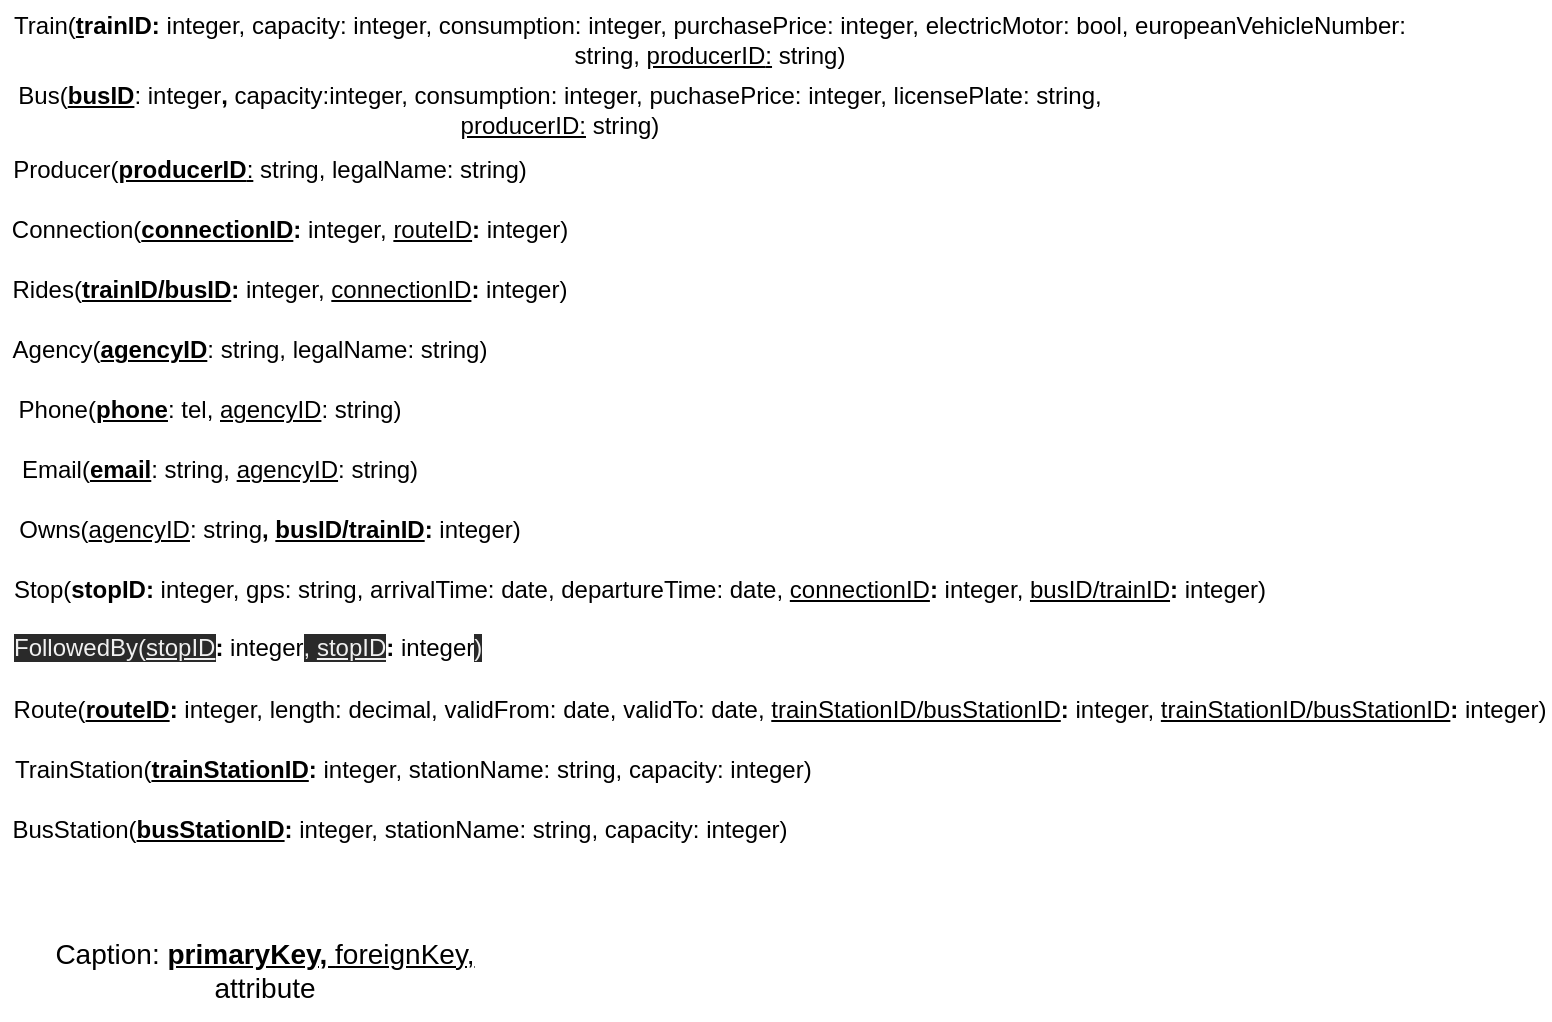 <mxfile>
    <diagram id="FuOvQAU6wyrWDUQQwPfa" name="Page-1">
        <mxGraphModel dx="642" dy="713" grid="1" gridSize="10" guides="1" tooltips="1" connect="1" arrows="1" fold="1" page="1" pageScale="1" pageWidth="850" pageHeight="1100" math="0" shadow="0">
            <root>
                <mxCell id="0"/>
                <mxCell id="1" parent="0"/>
                <mxCell id="6" value="Train(&lt;b&gt;&lt;u&gt;t&lt;/u&gt;&lt;/b&gt;&lt;b&gt;rainID:&lt;/b&gt;&amp;nbsp;integer, capacity: integer, consumption: integer, purchasePrice: integer, electricMotor: bool, europeanVehicleNumber: string, &lt;u&gt;producerID&lt;/u&gt;&lt;u&gt;:&lt;/u&gt;&amp;nbsp;string)" style="text;html=1;strokeColor=none;fillColor=none;align=center;verticalAlign=middle;whiteSpace=wrap;rounded=0;" parent="1" vertex="1">
                    <mxGeometry x="10" y="10" width="700" height="40" as="geometry"/>
                </mxCell>
                <mxCell id="7" value="Bus(&lt;u style=&quot;font-weight: bold&quot;&gt;busID&lt;/u&gt;: integer&lt;u style=&quot;font-weight: bold&quot;&gt;,&lt;/u&gt; capacity:integer, consumption: integer, puchasePrice: integer, licensePlate: string, &lt;u&gt;producerID:&lt;/u&gt;&amp;nbsp;string)" style="text;html=1;strokeColor=none;fillColor=none;align=center;verticalAlign=middle;whiteSpace=wrap;rounded=0;" parent="1" vertex="1">
                    <mxGeometry x="10" y="50" width="550" height="30" as="geometry"/>
                </mxCell>
                <mxCell id="8" value="Producer(&lt;b&gt;&lt;u&gt;producerID&lt;/u&gt;&lt;/b&gt;&lt;u&gt;:&lt;/u&gt;&amp;nbsp;string, legalName: string)" style="text;html=1;strokeColor=none;fillColor=none;align=center;verticalAlign=middle;whiteSpace=wrap;rounded=0;" parent="1" vertex="1">
                    <mxGeometry x="10" y="80" width="260" height="30" as="geometry"/>
                </mxCell>
                <mxCell id="10" value="Connection(&lt;b&gt;&lt;u&gt;connectionID&lt;/u&gt;&lt;/b&gt;&lt;b&gt;:&lt;/b&gt;&amp;nbsp;integer, &lt;u&gt;routeID&lt;/u&gt;&lt;b&gt;:&lt;/b&gt;&amp;nbsp;integer)" style="text;html=1;strokeColor=none;fillColor=none;align=center;verticalAlign=middle;whiteSpace=wrap;rounded=0;" parent="1" vertex="1">
                    <mxGeometry x="5" y="110" width="290" height="30" as="geometry"/>
                </mxCell>
                <mxCell id="11" value="Rides(&lt;b&gt;&lt;u&gt;trainID/busID&lt;/u&gt;&lt;/b&gt;&lt;b&gt;:&lt;/b&gt;&amp;nbsp;integer,&amp;nbsp;&lt;u&gt;connectionID&lt;/u&gt;&lt;b&gt;:&lt;/b&gt;&amp;nbsp;integer)" style="text;html=1;strokeColor=none;fillColor=none;align=center;verticalAlign=middle;whiteSpace=wrap;rounded=0;" parent="1" vertex="1">
                    <mxGeometry x="10" y="140" width="280" height="30" as="geometry"/>
                </mxCell>
                <mxCell id="14" value="Agency(&lt;b&gt;&lt;u&gt;agencyID&lt;/u&gt;&lt;/b&gt;: string, legalName: string)" style="text;html=1;strokeColor=none;fillColor=none;align=center;verticalAlign=middle;whiteSpace=wrap;rounded=0;" parent="1" vertex="1">
                    <mxGeometry x="10" y="170" width="240" height="30" as="geometry"/>
                </mxCell>
                <mxCell id="15" value="Phone(&lt;b&gt;&lt;u&gt;phone&lt;/u&gt;&lt;/b&gt;: tel, &lt;u&gt;agencyID&lt;/u&gt;: string)" style="text;html=1;strokeColor=none;fillColor=none;align=center;verticalAlign=middle;whiteSpace=wrap;rounded=0;" parent="1" vertex="1">
                    <mxGeometry x="10" y="200" width="200" height="30" as="geometry"/>
                </mxCell>
                <mxCell id="16" value="Email(&lt;b&gt;&lt;u&gt;email&lt;/u&gt;&lt;/b&gt;: string, &lt;u&gt;agencyID&lt;/u&gt;: string)" style="text;html=1;strokeColor=none;fillColor=none;align=center;verticalAlign=middle;whiteSpace=wrap;rounded=0;" parent="1" vertex="1">
                    <mxGeometry x="10" y="230" width="210" height="30" as="geometry"/>
                </mxCell>
                <mxCell id="17" value="Owns(&lt;u&gt;agencyID&lt;/u&gt;: string&lt;b&gt;, &lt;u&gt;busID/trainID&lt;/u&gt;&lt;/b&gt;&lt;b&gt;:&lt;/b&gt;&amp;nbsp;integer)" style="text;html=1;strokeColor=none;fillColor=none;align=center;verticalAlign=middle;whiteSpace=wrap;rounded=0;" parent="1" vertex="1">
                    <mxGeometry x="10" y="260" width="260" height="30" as="geometry"/>
                </mxCell>
                <mxCell id="19" value="Stop(&lt;b&gt;stopID&lt;/b&gt;&lt;b&gt;:&lt;/b&gt;&amp;nbsp;integer, gps: string, arrivalTime: date, departureTime: date, &lt;u&gt;connectionID&lt;/u&gt;&lt;b&gt;:&lt;/b&gt;&amp;nbsp;integer, &lt;u&gt;busID/trainID&lt;/u&gt;&lt;b&gt;:&lt;/b&gt;&amp;nbsp;integer)" style="text;html=1;strokeColor=none;fillColor=none;align=center;verticalAlign=middle;whiteSpace=wrap;rounded=0;" parent="1" vertex="1">
                    <mxGeometry x="10" y="290" width="630" height="30" as="geometry"/>
                </mxCell>
                <mxCell id="22" value="Route(&lt;b&gt;&lt;u&gt;routeID&lt;/u&gt;&lt;/b&gt;&lt;b&gt;:&lt;/b&gt;&amp;nbsp;integer,&amp;nbsp;length: decimal, validFrom: date, validTo: date, &lt;u&gt;trainStationID/busStationID&lt;/u&gt;&lt;b&gt;:&lt;/b&gt;&amp;nbsp;integer, &lt;u&gt;trainStationID/busStationID&lt;/u&gt;&lt;b&gt;:&lt;/b&gt;&amp;nbsp;integer)" style="text;html=1;strokeColor=none;fillColor=none;align=center;verticalAlign=middle;whiteSpace=wrap;rounded=0;" parent="1" vertex="1">
                    <mxGeometry x="10" y="350" width="770" height="30" as="geometry"/>
                </mxCell>
                <mxCell id="44" value="" style="edgeStyle=none;html=1;" edge="1" parent="1" source="24" target="22">
                    <mxGeometry relative="1" as="geometry"/>
                </mxCell>
                <mxCell id="24" value="TrainStation(&lt;b&gt;&lt;u&gt;trainStationID&lt;/u&gt;&lt;/b&gt;&lt;b&gt;:&lt;/b&gt;&amp;nbsp;integer, stationName: string, capacity: integer)&amp;nbsp;&amp;nbsp;" style="text;html=1;strokeColor=none;fillColor=none;align=center;verticalAlign=middle;whiteSpace=wrap;rounded=0;" parent="1" vertex="1">
                    <mxGeometry x="10" y="380" width="410" height="30" as="geometry"/>
                </mxCell>
                <mxCell id="25" value="BusStation(&lt;b&gt;&lt;u&gt;busStationID&lt;/u&gt;&lt;/b&gt;&lt;b&gt;:&lt;/b&gt;&amp;nbsp;integer, stationName: string, capacity: integer)" style="text;html=1;strokeColor=none;fillColor=none;align=center;verticalAlign=middle;whiteSpace=wrap;rounded=0;" parent="1" vertex="1">
                    <mxGeometry x="10" y="410" width="390" height="30" as="geometry"/>
                </mxCell>
                <mxCell id="42" value="&lt;span style=&quot;color: rgb(240 , 240 , 240) ; font-family: &amp;#34;helvetica&amp;#34; ; font-size: 12px ; font-style: normal ; font-weight: 400 ; letter-spacing: normal ; text-align: center ; text-indent: 0px ; text-transform: none ; word-spacing: 0px ; background-color: rgb(42 , 42 , 42) ; display: inline ; float: none&quot;&gt;FollowedBy(&lt;/span&gt;&lt;u style=&quot;color: rgb(240 , 240 , 240) ; font-family: &amp;#34;helvetica&amp;#34; ; font-size: 12px ; font-style: normal ; font-weight: 400 ; letter-spacing: normal ; text-align: center ; text-indent: 0px ; text-transform: none ; word-spacing: 0px ; background-color: rgb(42 , 42 , 42)&quot;&gt;stopID&lt;/u&gt;&lt;b style=&quot;text-align: center&quot;&gt;:&lt;/b&gt;&lt;span style=&quot;text-align: center&quot;&gt;&amp;nbsp;integer&lt;/span&gt;&lt;span style=&quot;color: rgb(240 , 240 , 240) ; font-family: &amp;#34;helvetica&amp;#34; ; font-size: 12px ; font-style: normal ; font-weight: 400 ; letter-spacing: normal ; text-align: center ; text-indent: 0px ; text-transform: none ; word-spacing: 0px ; background-color: rgb(42 , 42 , 42) ; display: inline ; float: none&quot;&gt;,&lt;span&gt;&amp;nbsp;&lt;/span&gt;&lt;/span&gt;&lt;u style=&quot;color: rgb(240 , 240 , 240) ; font-family: &amp;#34;helvetica&amp;#34; ; font-size: 12px ; font-style: normal ; font-weight: 400 ; letter-spacing: normal ; text-align: center ; text-indent: 0px ; text-transform: none ; word-spacing: 0px ; background-color: rgb(42 , 42 , 42)&quot;&gt;stopID&lt;/u&gt;&lt;b style=&quot;text-align: center&quot;&gt;:&lt;/b&gt;&lt;span style=&quot;text-align: center&quot;&gt;&amp;nbsp;integer&lt;/span&gt;&lt;span style=&quot;color: rgb(240 , 240 , 240) ; font-family: &amp;#34;helvetica&amp;#34; ; font-size: 12px ; font-style: normal ; font-weight: 400 ; letter-spacing: normal ; text-align: center ; text-indent: 0px ; text-transform: none ; word-spacing: 0px ; background-color: rgb(42 , 42 , 42) ; display: inline ; float: none&quot;&gt;)&lt;/span&gt;" style="text;whiteSpace=wrap;html=1;" parent="1" vertex="1">
                    <mxGeometry x="10" y="320" width="170" height="30" as="geometry"/>
                </mxCell>
                <mxCell id="43" value="&lt;font style=&quot;font-size: 14px&quot;&gt;Caption: &lt;u&gt;&lt;b&gt;primaryKey, &lt;/b&gt;foreignKey, &lt;/u&gt;attribute&lt;/font&gt;" style="text;html=1;strokeColor=none;fillColor=none;align=center;verticalAlign=middle;whiteSpace=wrap;rounded=0;" parent="1" vertex="1">
                    <mxGeometry x="5" y="470" width="265" height="50" as="geometry"/>
                </mxCell>
            </root>
        </mxGraphModel>
    </diagram>
</mxfile>